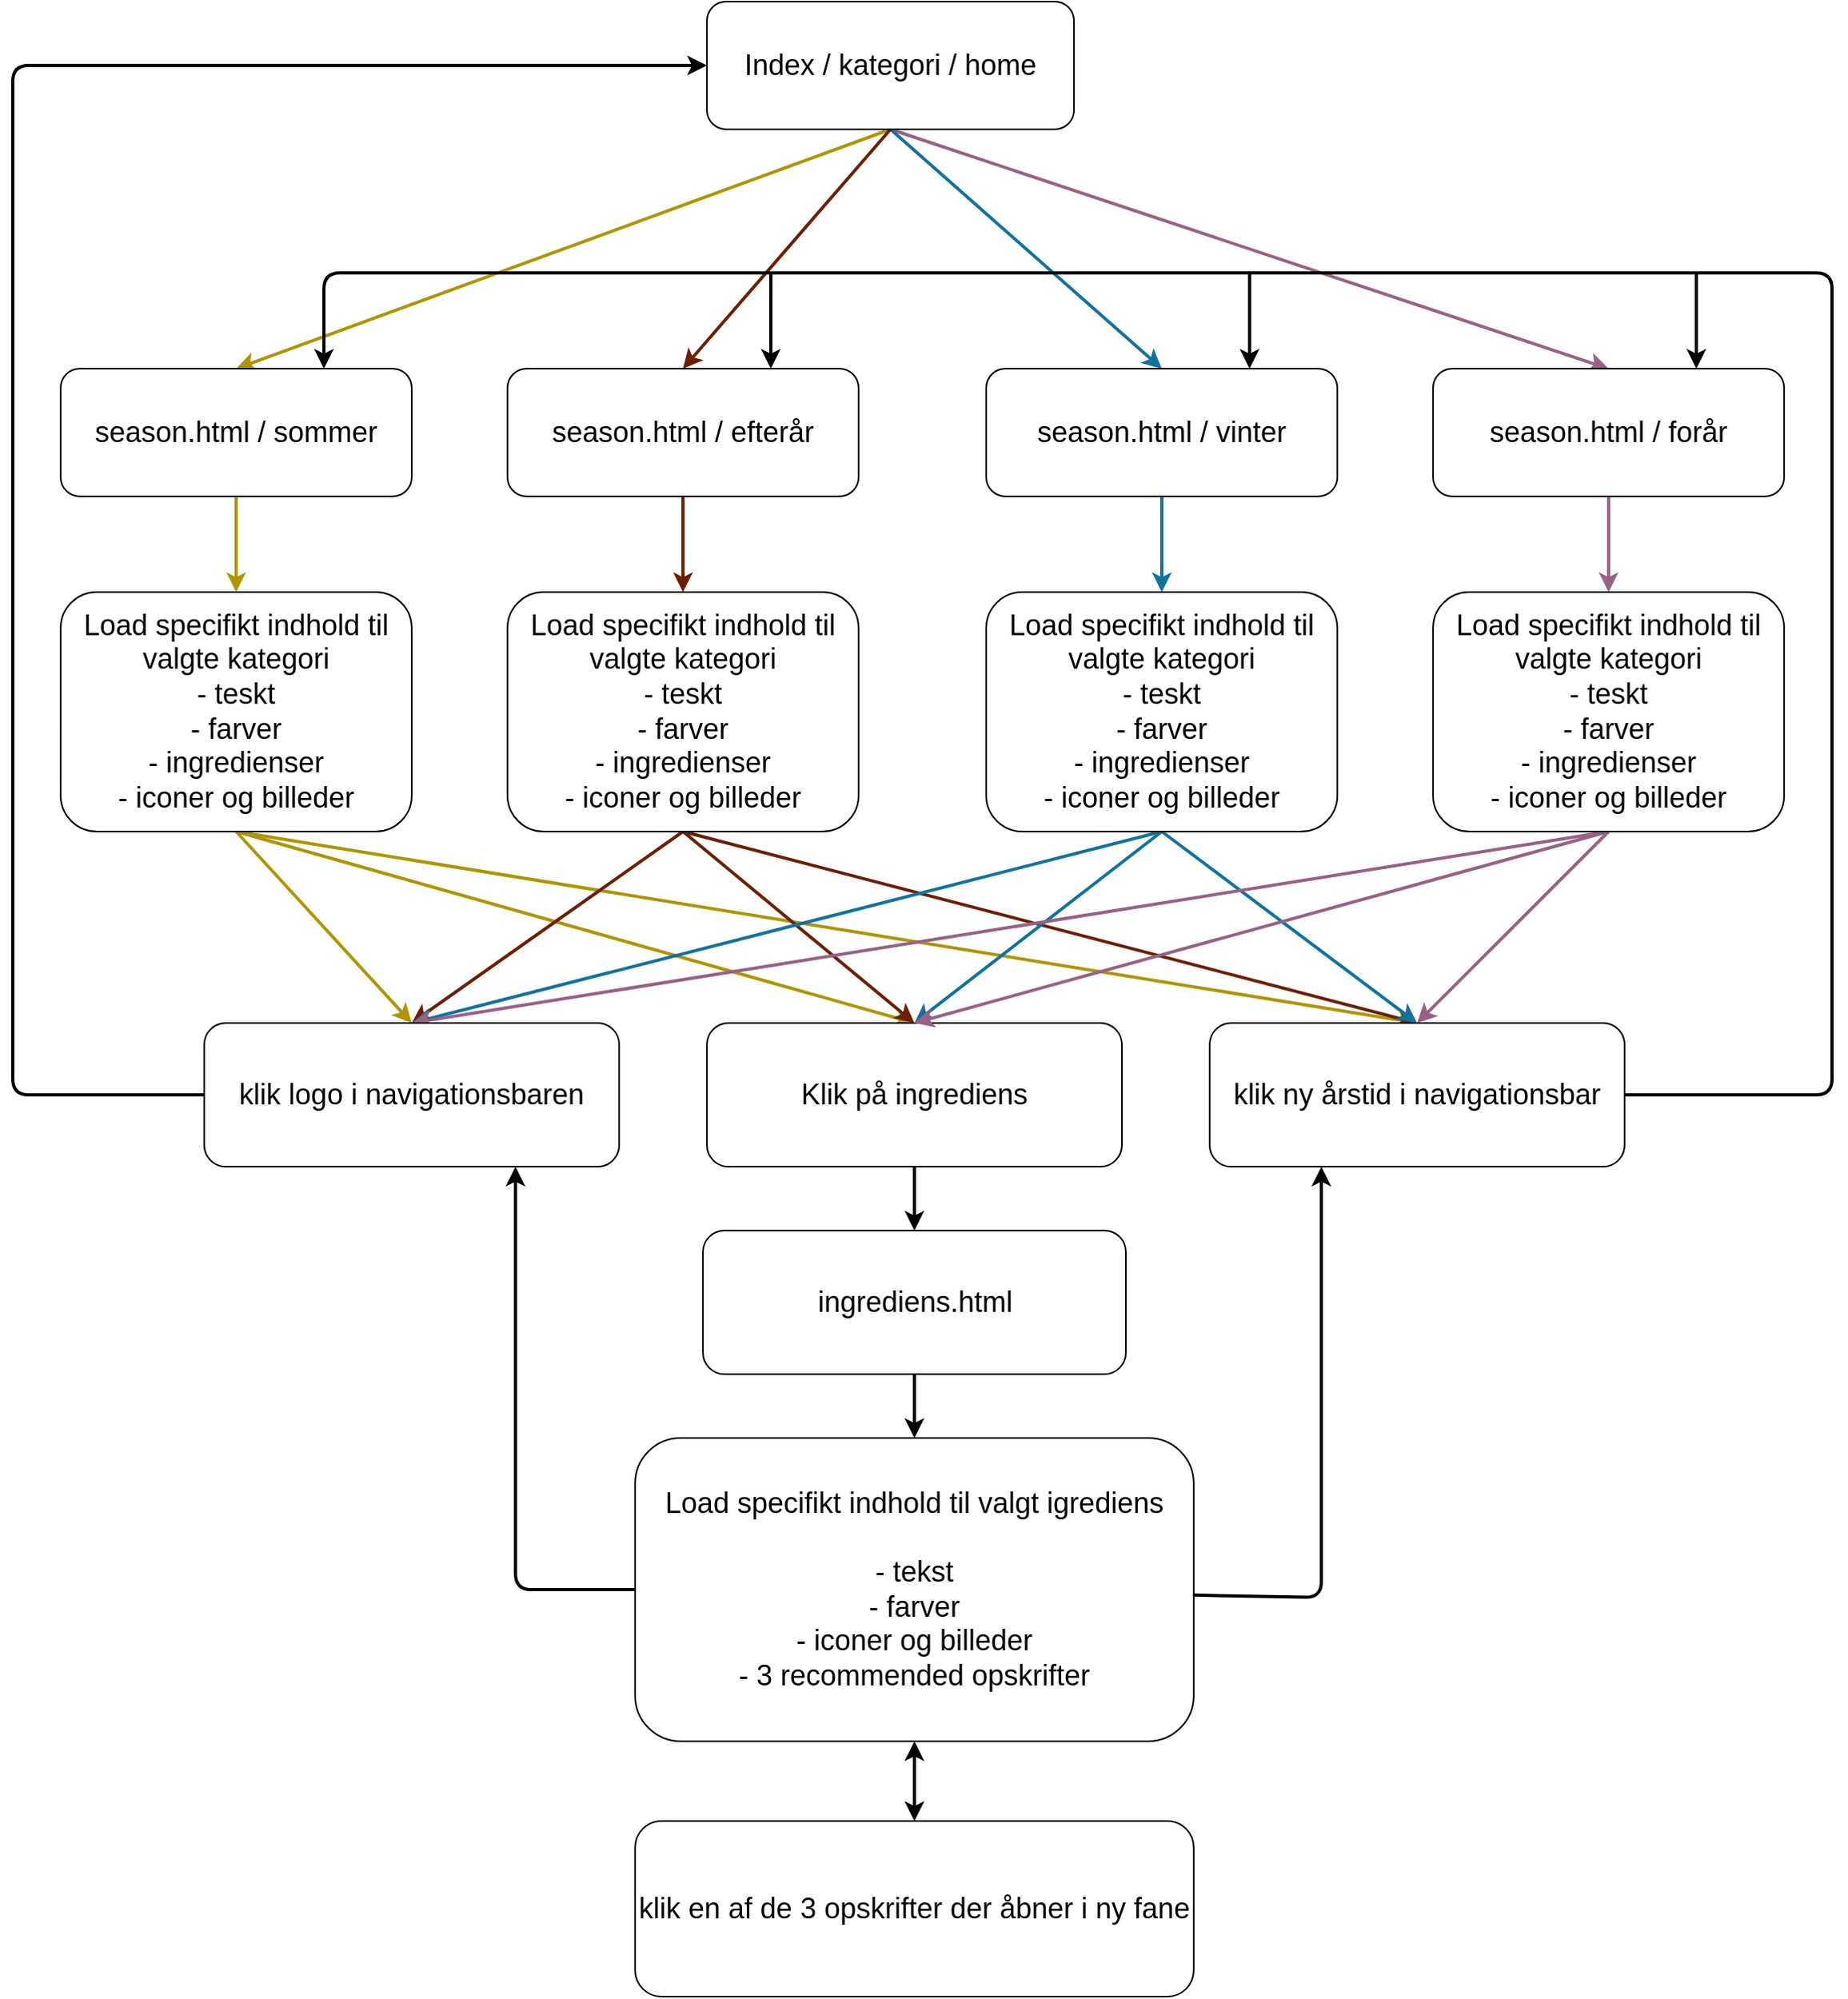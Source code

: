<mxfile>
    <diagram id="YnhXqwO-FfUJJ6FsPp8o" name="Page-1">
        <mxGraphModel dx="2008" dy="1312" grid="1" gridSize="10" guides="1" tooltips="1" connect="1" arrows="1" fold="1" page="1" pageScale="1" pageWidth="1200" pageHeight="1920" math="0" shadow="0">
            <root>
                <mxCell id="0"/>
                <mxCell id="1" parent="0"/>
                <mxCell id="13" style="edgeStyle=none;html=1;entryX=0.5;entryY=0;entryDx=0;entryDy=0;fontSize=15;fillColor=#e3c800;strokeColor=#B09500;strokeWidth=2;" parent="1" target="7" edge="1">
                    <mxGeometry relative="1" as="geometry">
                        <mxPoint x="600" y="130" as="sourcePoint"/>
                    </mxGeometry>
                </mxCell>
                <mxCell id="14" style="edgeStyle=none;html=1;entryX=0.5;entryY=0;entryDx=0;entryDy=0;fontSize=15;fillColor=#e6d0de;gradientColor=#d5739d;strokeColor=#996185;strokeWidth=2;" parent="1" target="10" edge="1">
                    <mxGeometry relative="1" as="geometry">
                        <mxPoint x="600" y="130" as="sourcePoint"/>
                    </mxGeometry>
                </mxCell>
                <mxCell id="15" style="edgeStyle=none;html=1;entryX=0.5;entryY=0;entryDx=0;entryDy=0;fontSize=15;fillColor=#b1ddf0;strokeColor=#10739e;strokeWidth=2;" parent="1" target="9" edge="1">
                    <mxGeometry relative="1" as="geometry">
                        <mxPoint x="600" y="130" as="sourcePoint"/>
                    </mxGeometry>
                </mxCell>
                <mxCell id="16" style="edgeStyle=none;html=1;exitX=0.5;exitY=1;exitDx=0;exitDy=0;entryX=0.5;entryY=0;entryDx=0;entryDy=0;fontSize=15;fillColor=#a0522d;strokeColor=#6D1F00;strokeWidth=2;" parent="1" source="6" target="8" edge="1">
                    <mxGeometry relative="1" as="geometry">
                        <mxPoint x="600" y="230" as="sourcePoint"/>
                    </mxGeometry>
                </mxCell>
                <mxCell id="6" value="&lt;font style=&quot;font-size: 18px;&quot;&gt;Index / kategori / home&lt;/font&gt;" style="rounded=1;whiteSpace=wrap;html=1;" parent="1" vertex="1">
                    <mxGeometry x="485" y="50" width="230" height="80" as="geometry"/>
                </mxCell>
                <mxCell id="27" style="edgeStyle=none;html=1;exitX=0.5;exitY=1;exitDx=0;exitDy=0;fontSize=15;fillColor=#e3c800;strokeColor=#B09500;strokeWidth=2;" parent="1" source="7" target="17" edge="1">
                    <mxGeometry relative="1" as="geometry"/>
                </mxCell>
                <mxCell id="7" value="&lt;font style=&quot;font-size: 18px;&quot;&gt;season.html / sommer&lt;/font&gt;" style="rounded=1;whiteSpace=wrap;html=1;fontSize=15;" parent="1" vertex="1">
                    <mxGeometry x="80" y="280" width="220" height="80" as="geometry"/>
                </mxCell>
                <mxCell id="28" style="edgeStyle=none;html=1;exitX=0.5;exitY=1;exitDx=0;exitDy=0;entryX=0.5;entryY=0;entryDx=0;entryDy=0;fontSize=15;fillColor=#a0522d;strokeColor=#6D1F00;strokeWidth=2;" parent="1" source="8" target="24" edge="1">
                    <mxGeometry relative="1" as="geometry"/>
                </mxCell>
                <mxCell id="46" style="edgeStyle=none;html=1;strokeWidth=2;fontSize=15;entryX=0.75;entryY=0;entryDx=0;entryDy=0;" parent="1" target="8" edge="1">
                    <mxGeometry relative="1" as="geometry">
                        <mxPoint x="525" y="220" as="sourcePoint"/>
                    </mxGeometry>
                </mxCell>
                <mxCell id="8" value="&lt;font style=&quot;font-size: 18px;&quot;&gt;season.html / efterår&lt;/font&gt;" style="rounded=1;whiteSpace=wrap;html=1;fontSize=15;" parent="1" vertex="1">
                    <mxGeometry x="360" y="280" width="220" height="80" as="geometry"/>
                </mxCell>
                <mxCell id="29" style="edgeStyle=none;html=1;exitX=0.5;exitY=1;exitDx=0;exitDy=0;entryX=0.5;entryY=0;entryDx=0;entryDy=0;fontSize=15;fillColor=#b1ddf0;strokeColor=#10739e;strokeWidth=2;" parent="1" source="9" target="25" edge="1">
                    <mxGeometry relative="1" as="geometry"/>
                </mxCell>
                <mxCell id="47" style="edgeStyle=none;html=1;strokeWidth=2;fontSize=15;entryX=0.75;entryY=0;entryDx=0;entryDy=0;" parent="1" target="9" edge="1">
                    <mxGeometry relative="1" as="geometry">
                        <mxPoint x="825" y="220" as="sourcePoint"/>
                    </mxGeometry>
                </mxCell>
                <mxCell id="9" value="&lt;font style=&quot;font-size: 18px;&quot;&gt;season.html / vinter&lt;/font&gt;" style="rounded=1;whiteSpace=wrap;html=1;fontSize=15;" parent="1" vertex="1">
                    <mxGeometry x="660" y="280" width="220" height="80" as="geometry"/>
                </mxCell>
                <mxCell id="30" style="edgeStyle=none;html=1;exitX=0.5;exitY=1;exitDx=0;exitDy=0;fontSize=15;fillColor=#e6d0de;gradientColor=#d5739d;strokeColor=#996185;strokeWidth=2;" parent="1" source="10" target="26" edge="1">
                    <mxGeometry relative="1" as="geometry"/>
                </mxCell>
                <mxCell id="48" style="edgeStyle=none;html=1;strokeWidth=2;fontSize=15;entryX=0.75;entryY=0;entryDx=0;entryDy=0;" parent="1" target="10" edge="1">
                    <mxGeometry relative="1" as="geometry">
                        <mxPoint x="1105" y="220" as="sourcePoint"/>
                    </mxGeometry>
                </mxCell>
                <mxCell id="10" value="&lt;font style=&quot;font-size: 18px;&quot;&gt;season.html / forår&lt;/font&gt;" style="rounded=1;whiteSpace=wrap;html=1;fontSize=15;" parent="1" vertex="1">
                    <mxGeometry x="940" y="280" width="220" height="80" as="geometry"/>
                </mxCell>
                <mxCell id="32" style="edgeStyle=none;html=1;exitX=0.5;exitY=1;exitDx=0;exitDy=0;entryX=0.5;entryY=0;entryDx=0;entryDy=0;fontSize=15;fillColor=#e3c800;strokeColor=#B09500;strokeWidth=2;" parent="1" source="17" target="22" edge="1">
                    <mxGeometry relative="1" as="geometry"/>
                </mxCell>
                <mxCell id="33" style="edgeStyle=none;html=1;exitX=0.5;exitY=1;exitDx=0;exitDy=0;entryX=0.5;entryY=0;entryDx=0;entryDy=0;fontSize=15;fillColor=#e3c800;strokeColor=#B09500;strokeWidth=2;" parent="1" source="17" target="31" edge="1">
                    <mxGeometry relative="1" as="geometry"/>
                </mxCell>
                <mxCell id="56" style="edgeStyle=none;html=1;exitX=0.5;exitY=1;exitDx=0;exitDy=0;entryX=0.5;entryY=0;entryDx=0;entryDy=0;strokeWidth=2;fontSize=15;fillColor=#e3c800;strokeColor=#B09500;" parent="1" source="17" target="54" edge="1">
                    <mxGeometry relative="1" as="geometry"/>
                </mxCell>
                <mxCell id="17" value="&lt;font style=&quot;font-size: 18px;&quot;&gt;Load specifikt indhold til valgte kategori&lt;br&gt;- teskt&lt;br&gt;- farver&lt;br&gt;- ingredienser&lt;br&gt;- iconer og billeder&lt;/font&gt;" style="rounded=1;whiteSpace=wrap;html=1;fontSize=15;" parent="1" vertex="1">
                    <mxGeometry x="80" y="420" width="220" height="150" as="geometry"/>
                </mxCell>
                <mxCell id="51" style="edgeStyle=none;html=1;entryX=0.5;entryY=0;entryDx=0;entryDy=0;strokeWidth=2;fontSize=15;" parent="1" source="22" target="50" edge="1">
                    <mxGeometry relative="1" as="geometry"/>
                </mxCell>
                <mxCell id="22" value="&lt;font style=&quot;font-size: 18px;&quot;&gt;Klik på ingrediens&lt;/font&gt;" style="rounded=1;whiteSpace=wrap;html=1;fontSize=15;" parent="1" vertex="1">
                    <mxGeometry x="485" y="690" width="260" height="90" as="geometry"/>
                </mxCell>
                <mxCell id="34" style="edgeStyle=none;html=1;exitX=0.5;exitY=1;exitDx=0;exitDy=0;entryX=0.5;entryY=0;entryDx=0;entryDy=0;fontSize=15;fillColor=#a0522d;strokeColor=#6D1F00;strokeWidth=2;" parent="1" source="24" target="22" edge="1">
                    <mxGeometry relative="1" as="geometry"/>
                </mxCell>
                <mxCell id="35" style="edgeStyle=none;html=1;exitX=0.5;exitY=1;exitDx=0;exitDy=0;entryX=0.5;entryY=0;entryDx=0;entryDy=0;fontSize=15;fillColor=#a0522d;strokeColor=#6D1F00;strokeWidth=2;" parent="1" source="24" target="31" edge="1">
                    <mxGeometry relative="1" as="geometry"/>
                </mxCell>
                <mxCell id="57" style="edgeStyle=none;html=1;exitX=0.5;exitY=1;exitDx=0;exitDy=0;entryX=0.5;entryY=0;entryDx=0;entryDy=0;strokeWidth=2;fontSize=15;fillColor=#a0522d;strokeColor=#6D1F00;" parent="1" source="24" target="54" edge="1">
                    <mxGeometry relative="1" as="geometry"/>
                </mxCell>
                <mxCell id="24" value="&lt;font style=&quot;font-size: 18px;&quot;&gt;Load specifikt indhold til valgte kategori&lt;br&gt;- teskt&lt;br&gt;- farver&lt;br&gt;- ingredienser&lt;br&gt;- iconer og billeder&lt;/font&gt;" style="rounded=1;whiteSpace=wrap;html=1;fontSize=15;" parent="1" vertex="1">
                    <mxGeometry x="360" y="420" width="220" height="150" as="geometry"/>
                </mxCell>
                <mxCell id="36" style="edgeStyle=none;html=1;exitX=0.5;exitY=1;exitDx=0;exitDy=0;fontSize=15;fillColor=#b1ddf0;strokeColor=#10739e;strokeWidth=2;entryX=0.5;entryY=0;entryDx=0;entryDy=0;" parent="1" source="25" target="22" edge="1">
                    <mxGeometry relative="1" as="geometry">
                        <mxPoint x="450" y="690" as="targetPoint"/>
                    </mxGeometry>
                </mxCell>
                <mxCell id="37" style="edgeStyle=none;html=1;exitX=0.5;exitY=1;exitDx=0;exitDy=0;entryX=0.5;entryY=0;entryDx=0;entryDy=0;fontSize=15;fillColor=#b1ddf0;strokeColor=#10739e;strokeWidth=2;" parent="1" source="25" target="31" edge="1">
                    <mxGeometry relative="1" as="geometry"/>
                </mxCell>
                <mxCell id="58" style="edgeStyle=none;html=1;exitX=0.5;exitY=1;exitDx=0;exitDy=0;strokeWidth=2;fontSize=15;entryX=0.5;entryY=0;entryDx=0;entryDy=0;fillColor=#b1ddf0;strokeColor=#10739e;" parent="1" source="25" target="54" edge="1">
                    <mxGeometry relative="1" as="geometry">
                        <mxPoint x="310" y="690" as="targetPoint"/>
                    </mxGeometry>
                </mxCell>
                <mxCell id="25" value="&lt;font style=&quot;font-size: 18px;&quot;&gt;Load specifikt indhold til valgte kategori&lt;br&gt;- teskt&lt;br&gt;- farver&lt;br&gt;- ingredienser&lt;br&gt;- iconer og billeder&lt;/font&gt;" style="rounded=1;whiteSpace=wrap;html=1;fontSize=15;" parent="1" vertex="1">
                    <mxGeometry x="660" y="420" width="220" height="150" as="geometry"/>
                </mxCell>
                <mxCell id="38" style="edgeStyle=none;html=1;exitX=0.5;exitY=1;exitDx=0;exitDy=0;fontSize=15;fillColor=#e6d0de;gradientColor=#d5739d;strokeColor=#996185;strokeWidth=2;entryX=0.5;entryY=0;entryDx=0;entryDy=0;" parent="1" source="26" target="31" edge="1">
                    <mxGeometry relative="1" as="geometry">
                        <mxPoint x="800" y="690" as="targetPoint"/>
                    </mxGeometry>
                </mxCell>
                <mxCell id="39" style="edgeStyle=none;html=1;exitX=0.5;exitY=1;exitDx=0;exitDy=0;entryX=0.5;entryY=0;entryDx=0;entryDy=0;fontSize=15;fillColor=#e6d0de;gradientColor=#d5739d;strokeColor=#996185;strokeWidth=2;" parent="1" source="26" target="22" edge="1">
                    <mxGeometry relative="1" as="geometry"/>
                </mxCell>
                <mxCell id="59" style="edgeStyle=none;html=1;exitX=0.5;exitY=1;exitDx=0;exitDy=0;entryX=0.5;entryY=0;entryDx=0;entryDy=0;strokeWidth=2;fontSize=15;fillColor=#e6d0de;gradientColor=#d5739d;strokeColor=#996185;" parent="1" source="26" target="54" edge="1">
                    <mxGeometry relative="1" as="geometry"/>
                </mxCell>
                <mxCell id="26" value="&lt;font style=&quot;font-size: 18px;&quot;&gt;Load specifikt indhold til valgte kategori&lt;br&gt;- teskt&lt;br&gt;- farver&lt;br&gt;- ingredienser&lt;br&gt;- iconer og billeder&lt;/font&gt;" style="rounded=1;whiteSpace=wrap;html=1;fontSize=15;" parent="1" vertex="1">
                    <mxGeometry x="940" y="420" width="220" height="150" as="geometry"/>
                </mxCell>
                <mxCell id="40" style="edgeStyle=none;html=1;exitX=1;exitY=0.5;exitDx=0;exitDy=0;strokeWidth=2;fontSize=15;entryX=0.75;entryY=0;entryDx=0;entryDy=0;" parent="1" source="31" target="7" edge="1">
                    <mxGeometry relative="1" as="geometry">
                        <mxPoint x="200" y="220" as="targetPoint"/>
                        <Array as="points">
                            <mxPoint x="1190" y="735"/>
                            <mxPoint x="1190" y="220"/>
                            <mxPoint x="245" y="220"/>
                        </Array>
                    </mxGeometry>
                </mxCell>
                <mxCell id="31" value="&lt;font style=&quot;font-size: 18px;&quot;&gt;klik ny årstid i navigationsbar&lt;/font&gt;" style="rounded=1;whiteSpace=wrap;html=1;fontSize=15;" parent="1" vertex="1">
                    <mxGeometry x="800" y="690" width="260" height="90" as="geometry"/>
                </mxCell>
                <mxCell id="53" style="edgeStyle=none;html=1;strokeWidth=2;fontSize=15;" parent="1" source="49" edge="1">
                    <mxGeometry relative="1" as="geometry">
                        <mxPoint x="870" y="780" as="targetPoint"/>
                        <Array as="points">
                            <mxPoint x="870" y="1050"/>
                        </Array>
                    </mxGeometry>
                </mxCell>
                <mxCell id="60" style="edgeStyle=none;html=1;exitX=0;exitY=0.5;exitDx=0;exitDy=0;strokeWidth=2;fontSize=15;entryX=0.75;entryY=1;entryDx=0;entryDy=0;" parent="1" source="49" target="54" edge="1">
                    <mxGeometry relative="1" as="geometry">
                        <mxPoint x="310" y="810" as="targetPoint"/>
                        <Array as="points">
                            <mxPoint x="365" y="1045"/>
                        </Array>
                    </mxGeometry>
                </mxCell>
                <mxCell id="49" value="&lt;font style=&quot;font-size: 18px;&quot;&gt;Load specifikt indhold til valgt igrediens&lt;br&gt;&lt;br&gt;- tekst&lt;br&gt;- farver&lt;br&gt;- iconer og billeder&lt;br&gt;- 3 recommended opskrifter&lt;/font&gt;" style="rounded=1;whiteSpace=wrap;html=1;fontSize=15;" parent="1" vertex="1">
                    <mxGeometry x="440" y="950" width="350" height="190" as="geometry"/>
                </mxCell>
                <mxCell id="52" style="edgeStyle=none;html=1;exitX=0.5;exitY=1;exitDx=0;exitDy=0;strokeWidth=2;fontSize=15;" parent="1" source="50" target="49" edge="1">
                    <mxGeometry relative="1" as="geometry"/>
                </mxCell>
                <mxCell id="50" value="&lt;font style=&quot;font-size: 18px;&quot;&gt;ingrediens.html&lt;/font&gt;" style="rounded=1;whiteSpace=wrap;html=1;fontSize=15;" parent="1" vertex="1">
                    <mxGeometry x="482.5" y="820" width="265" height="90" as="geometry"/>
                </mxCell>
                <mxCell id="55" style="edgeStyle=none;html=1;strokeWidth=2;fontSize=15;entryX=0;entryY=0.5;entryDx=0;entryDy=0;" parent="1" source="54" target="6" edge="1">
                    <mxGeometry relative="1" as="geometry">
                        <mxPoint y="70" as="targetPoint"/>
                        <Array as="points">
                            <mxPoint x="50" y="735"/>
                            <mxPoint x="50" y="90"/>
                        </Array>
                    </mxGeometry>
                </mxCell>
                <mxCell id="54" value="&lt;font style=&quot;font-size: 18px;&quot;&gt;klik logo i navigationsbaren&lt;/font&gt;" style="rounded=1;whiteSpace=wrap;html=1;fontSize=15;" parent="1" vertex="1">
                    <mxGeometry x="170" y="690" width="260" height="90" as="geometry"/>
                </mxCell>
                <mxCell id="61" value="&lt;font style=&quot;font-size: 18px;&quot;&gt;klik en af de 3 opskrifter der åbner i ny fane&lt;/font&gt;" style="rounded=1;whiteSpace=wrap;html=1;fontSize=15;" parent="1" vertex="1">
                    <mxGeometry x="440" y="1190" width="350" height="110" as="geometry"/>
                </mxCell>
                <mxCell id="62" value="" style="endArrow=classic;startArrow=classic;html=1;strokeWidth=2;fontSize=15;entryX=0.5;entryY=0;entryDx=0;entryDy=0;exitX=0.5;exitY=1;exitDx=0;exitDy=0;" parent="1" source="49" target="61" edge="1">
                    <mxGeometry width="50" height="50" relative="1" as="geometry">
                        <mxPoint x="730" y="1200" as="sourcePoint"/>
                        <mxPoint x="780" y="1150" as="targetPoint"/>
                    </mxGeometry>
                </mxCell>
            </root>
        </mxGraphModel>
    </diagram>
</mxfile>
